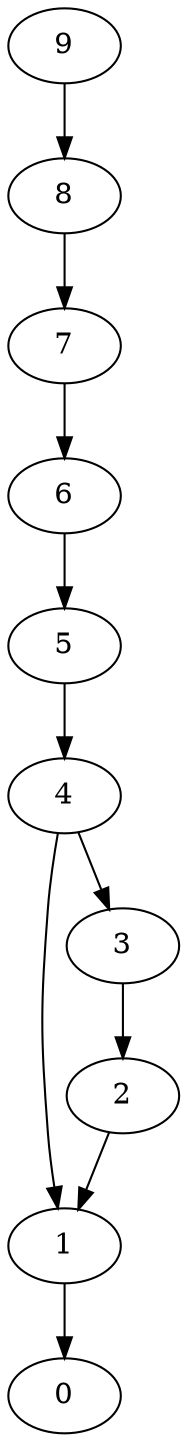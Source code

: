 digraph {
"0"
"1"->"0"
"1"
"2"->"1"
"4"->"1"
"2"
"3"->"2"
"3"
"4"->"3"
"4"
"5"->"4"
"5"
"6"->"5"
"6"
"7"->"6"
"7"
"8"->"7"
"8"
"9"->"8"
"9"
}
